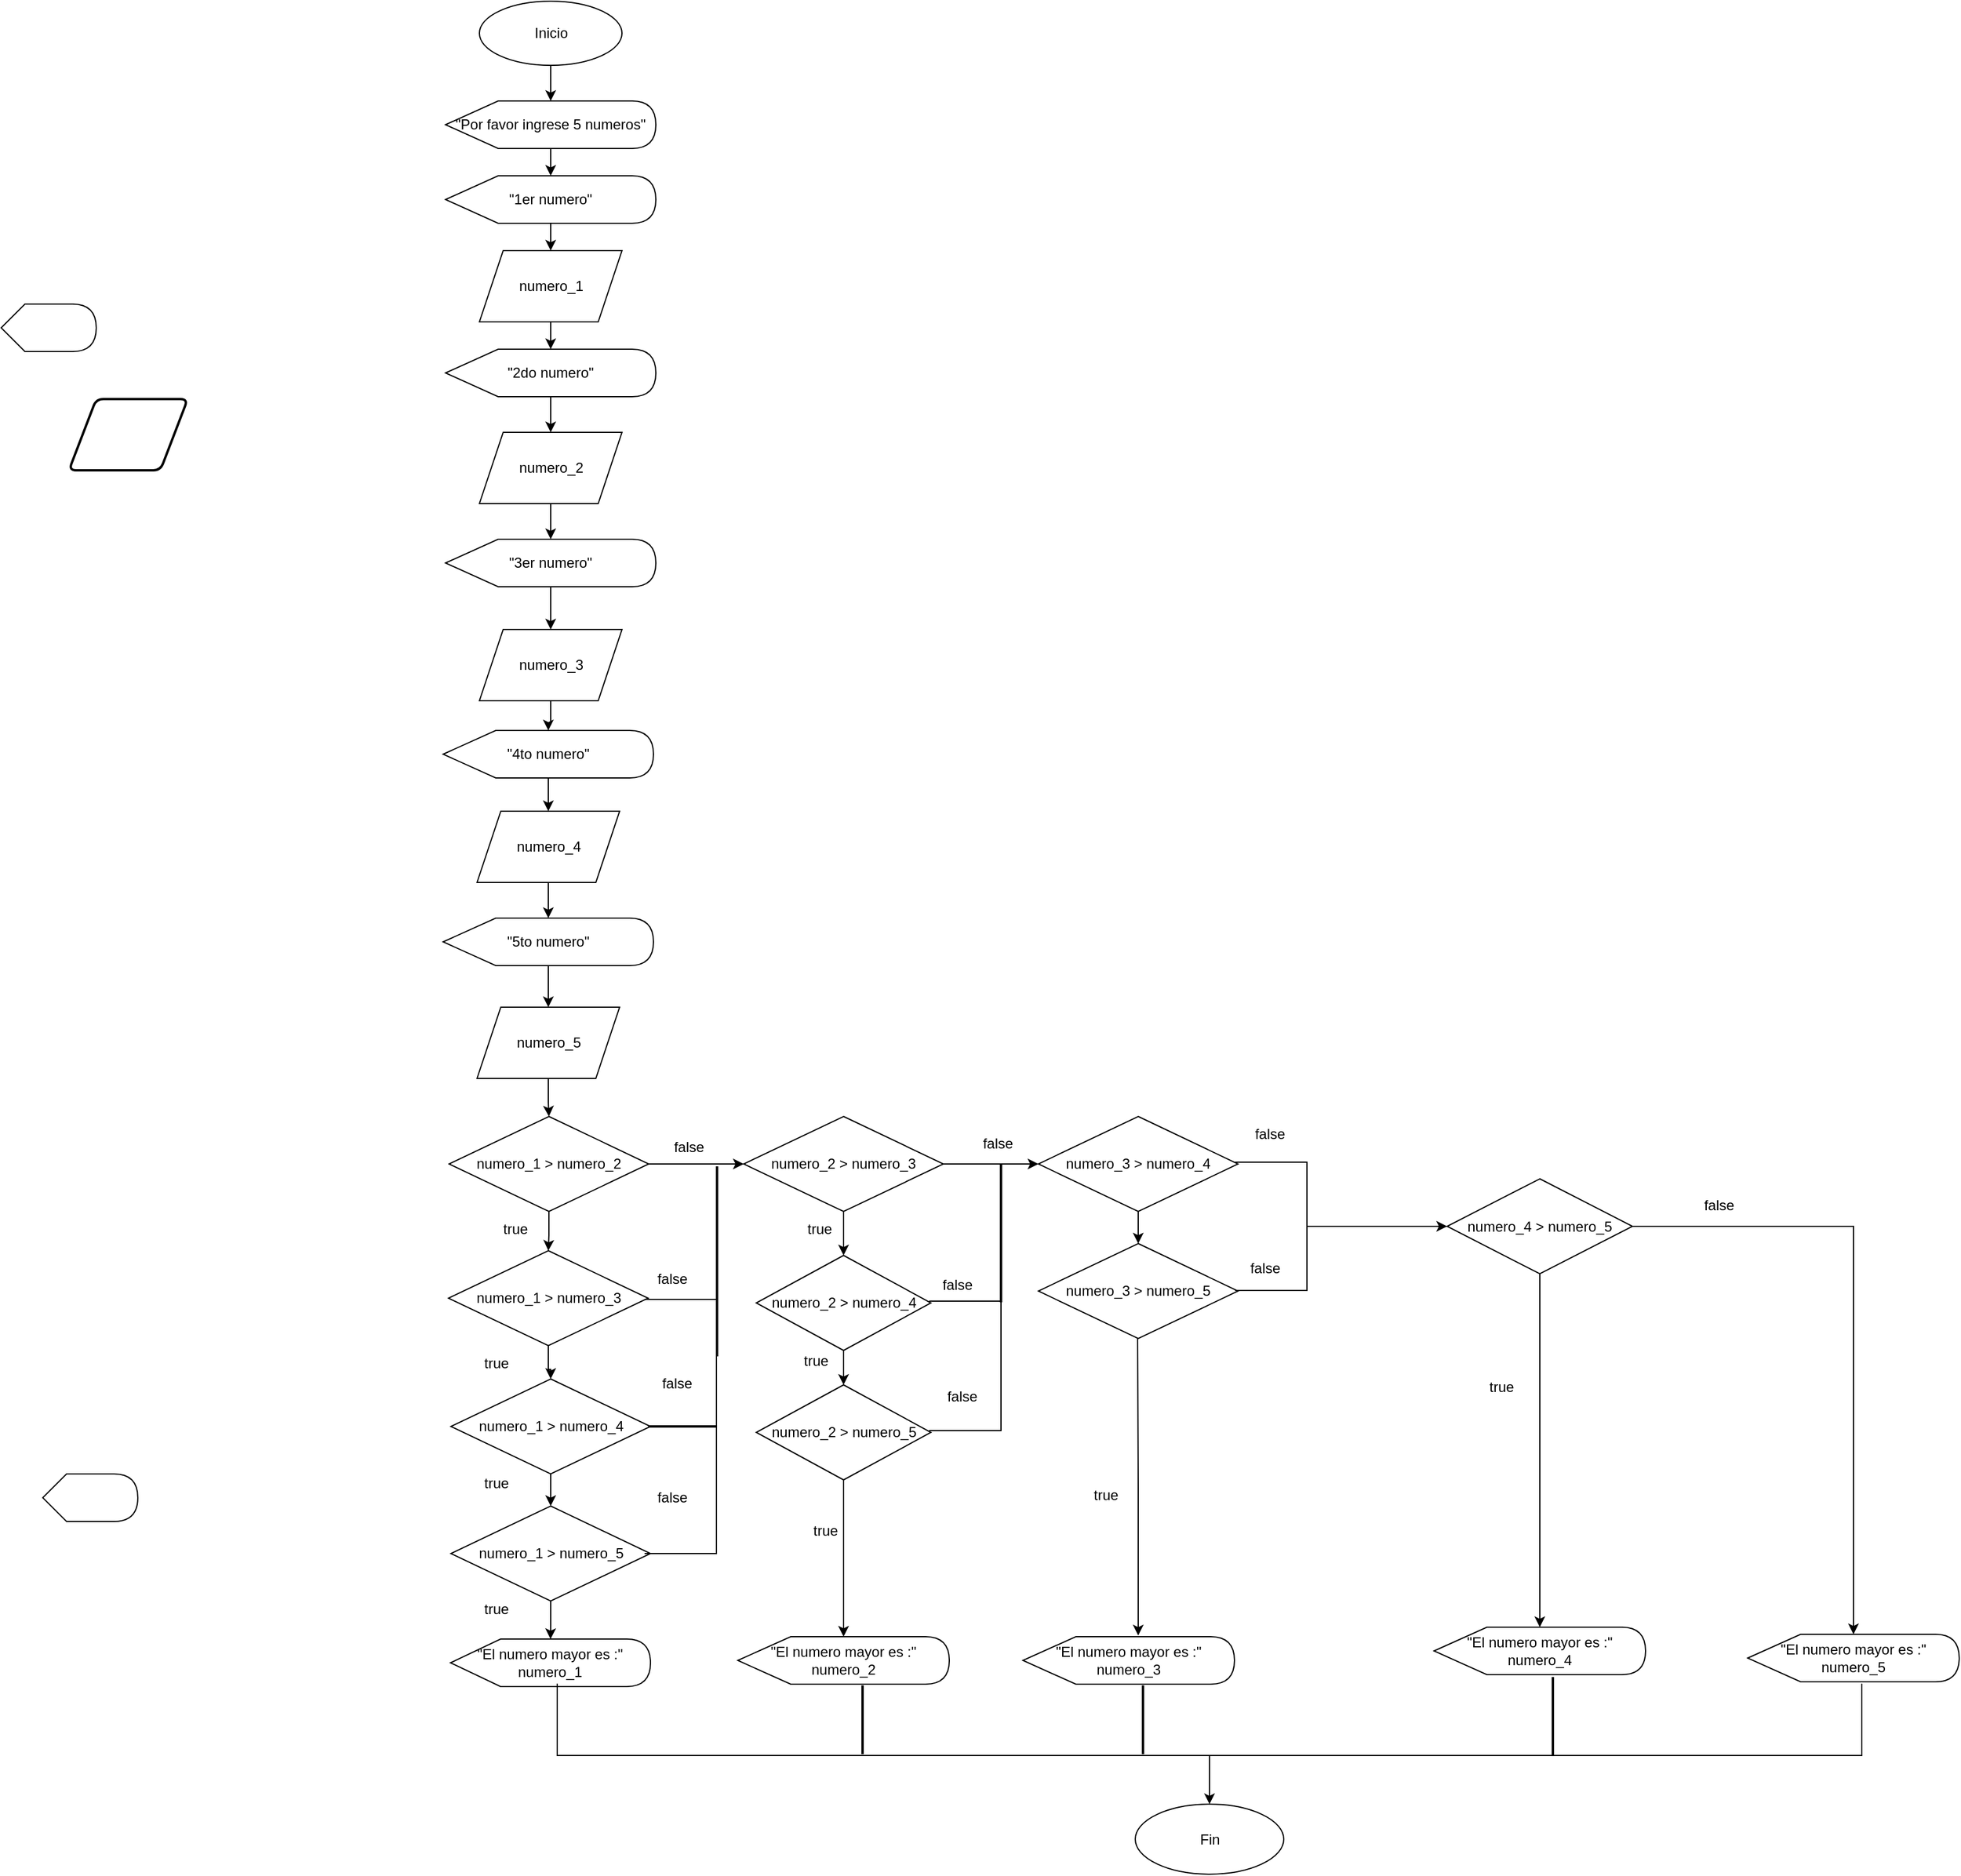 <!--[if IE]><meta http-equiv="X-UA-Compatible" content="IE=5,IE=9" ><![endif]-->
<!DOCTYPE html>
<html>
<head>
<title>Diagrama_5.drawio.html</title>
<meta charset="utf-8"/>
</head>
<body>
<div class="mxgraph" style="max-width:100%;border:1px solid transparent;" data-mxgraph="{&quot;highlight&quot;:&quot;#0000ff&quot;,&quot;nav&quot;:true,&quot;resize&quot;:true,&quot;xml&quot;:&quot;&lt;mxfile host=\&quot;app.diagrams.net\&quot; modified=\&quot;2024-03-29T07:05:12.128Z\&quot; agent=\&quot;Mozilla/5.0 (Windows NT 10.0; Win64; x64) AppleWebKit/537.36 (KHTML, like Gecko) Chrome/123.0.0.0 Safari/537.36\&quot; etag=\&quot;jW9f5_ojgfAN_XUdYvq4\&quot; version=\&quot;24.2.0\&quot; type=\&quot;device\&quot;&gt;&lt;diagram name=\&quot;Página-1\&quot; id=\&quot;cH7zpga-0i7Iw8PvsCat\&quot;&gt;&lt;mxGraphModel dx=\&quot;3290\&quot; dy=\&quot;1722\&quot; grid=\&quot;0\&quot; gridSize=\&quot;10\&quot; guides=\&quot;1\&quot; tooltips=\&quot;1\&quot; connect=\&quot;1\&quot; arrows=\&quot;1\&quot; fold=\&quot;1\&quot; page=\&quot;0\&quot; pageScale=\&quot;1\&quot; pageWidth=\&quot;827\&quot; pageHeight=\&quot;1169\&quot; math=\&quot;0\&quot; shadow=\&quot;0\&quot;&gt;&lt;root&gt;&lt;mxCell id=\&quot;0\&quot;/&gt;&lt;mxCell id=\&quot;1\&quot; parent=\&quot;0\&quot;/&gt;&lt;mxCell id=\&quot;sJpkWPCULHFyNs2aGj3F-315\&quot; value=\&quot;\&quot; style=\&quot;edgeStyle=orthogonalEdgeStyle;rounded=0;orthogonalLoop=1;jettySize=auto;html=1;\&quot; edge=\&quot;1\&quot; parent=\&quot;1\&quot; source=\&quot;sJpkWPCULHFyNs2aGj3F-295\&quot; target=\&quot;sJpkWPCULHFyNs2aGj3F-296\&quot;&gt;&lt;mxGeometry relative=\&quot;1\&quot; as=\&quot;geometry\&quot;/&gt;&lt;/mxCell&gt;&lt;mxCell id=\&quot;sJpkWPCULHFyNs2aGj3F-295\&quot; value=\&quot;Inicio\&quot; style=\&quot;ellipse;whiteSpace=wrap;html=1;\&quot; vertex=\&quot;1\&quot; parent=\&quot;1\&quot;&gt;&lt;mxGeometry x=\&quot;-1573.5\&quot; y=\&quot;-968\&quot; width=\&quot;120\&quot; height=\&quot;54\&quot; as=\&quot;geometry\&quot;/&gt;&lt;/mxCell&gt;&lt;mxCell id=\&quot;sJpkWPCULHFyNs2aGj3F-317\&quot; value=\&quot;\&quot; style=\&quot;edgeStyle=orthogonalEdgeStyle;rounded=0;orthogonalLoop=1;jettySize=auto;html=1;\&quot; edge=\&quot;1\&quot; parent=\&quot;1\&quot; source=\&quot;sJpkWPCULHFyNs2aGj3F-296\&quot; target=\&quot;sJpkWPCULHFyNs2aGj3F-316\&quot;&gt;&lt;mxGeometry relative=\&quot;1\&quot; as=\&quot;geometry\&quot;/&gt;&lt;/mxCell&gt;&lt;mxCell id=\&quot;sJpkWPCULHFyNs2aGj3F-296\&quot; value=\&quot;&amp;quot;Por favor ingrese 5 numeros&amp;quot;\&quot; style=\&quot;shape=display;whiteSpace=wrap;html=1;\&quot; vertex=\&quot;1\&quot; parent=\&quot;1\&quot;&gt;&lt;mxGeometry x=\&quot;-1602\&quot; y=\&quot;-884\&quot; width=\&quot;177\&quot; height=\&quot;40\&quot; as=\&quot;geometry\&quot;/&gt;&lt;/mxCell&gt;&lt;mxCell id=\&quot;sJpkWPCULHFyNs2aGj3F-302\&quot; value=\&quot;\&quot; style=\&quot;shape=parallelogram;html=1;strokeWidth=2;perimeter=parallelogramPerimeter;whiteSpace=wrap;rounded=1;arcSize=12;size=0.23;\&quot; vertex=\&quot;1\&quot; parent=\&quot;1\&quot;&gt;&lt;mxGeometry x=\&quot;-1919\&quot; y=\&quot;-633\&quot; width=\&quot;100\&quot; height=\&quot;60\&quot; as=\&quot;geometry\&quot;/&gt;&lt;/mxCell&gt;&lt;mxCell id=\&quot;sJpkWPCULHFyNs2aGj3F-303\&quot; value=\&quot;\&quot; style=\&quot;shape=display;whiteSpace=wrap;html=1;\&quot; vertex=\&quot;1\&quot; parent=\&quot;1\&quot;&gt;&lt;mxGeometry x=\&quot;-1976\&quot; y=\&quot;-713\&quot; width=\&quot;80\&quot; height=\&quot;40\&quot; as=\&quot;geometry\&quot;/&gt;&lt;/mxCell&gt;&lt;mxCell id=\&quot;sJpkWPCULHFyNs2aGj3F-327\&quot; value=\&quot;\&quot; style=\&quot;edgeStyle=orthogonalEdgeStyle;rounded=0;orthogonalLoop=1;jettySize=auto;html=1;\&quot; edge=\&quot;1\&quot; parent=\&quot;1\&quot; source=\&quot;sJpkWPCULHFyNs2aGj3F-316\&quot; target=\&quot;sJpkWPCULHFyNs2aGj3F-326\&quot;&gt;&lt;mxGeometry relative=\&quot;1\&quot; as=\&quot;geometry\&quot;/&gt;&lt;/mxCell&gt;&lt;mxCell id=\&quot;sJpkWPCULHFyNs2aGj3F-316\&quot; value=\&quot;&amp;quot;1er numero&amp;quot;\&quot; style=\&quot;shape=display;whiteSpace=wrap;html=1;\&quot; vertex=\&quot;1\&quot; parent=\&quot;1\&quot;&gt;&lt;mxGeometry x=\&quot;-1602\&quot; y=\&quot;-821\&quot; width=\&quot;177\&quot; height=\&quot;40\&quot; as=\&quot;geometry\&quot;/&gt;&lt;/mxCell&gt;&lt;mxCell id=\&quot;sJpkWPCULHFyNs2aGj3F-330\&quot; value=\&quot;\&quot; style=\&quot;edgeStyle=orthogonalEdgeStyle;rounded=0;orthogonalLoop=1;jettySize=auto;html=1;\&quot; edge=\&quot;1\&quot; parent=\&quot;1\&quot; source=\&quot;sJpkWPCULHFyNs2aGj3F-318\&quot; target=\&quot;sJpkWPCULHFyNs2aGj3F-329\&quot;&gt;&lt;mxGeometry relative=\&quot;1\&quot; as=\&quot;geometry\&quot;/&gt;&lt;/mxCell&gt;&lt;mxCell id=\&quot;sJpkWPCULHFyNs2aGj3F-318\&quot; value=\&quot;&amp;quot;2do numero&amp;quot;\&quot; style=\&quot;shape=display;whiteSpace=wrap;html=1;\&quot; vertex=\&quot;1\&quot; parent=\&quot;1\&quot;&gt;&lt;mxGeometry x=\&quot;-1602\&quot; y=\&quot;-675\&quot; width=\&quot;177\&quot; height=\&quot;40\&quot; as=\&quot;geometry\&quot;/&gt;&lt;/mxCell&gt;&lt;mxCell id=\&quot;sJpkWPCULHFyNs2aGj3F-333\&quot; value=\&quot;\&quot; style=\&quot;edgeStyle=orthogonalEdgeStyle;rounded=0;orthogonalLoop=1;jettySize=auto;html=1;\&quot; edge=\&quot;1\&quot; parent=\&quot;1\&quot; source=\&quot;sJpkWPCULHFyNs2aGj3F-320\&quot; target=\&quot;sJpkWPCULHFyNs2aGj3F-332\&quot;&gt;&lt;mxGeometry relative=\&quot;1\&quot; as=\&quot;geometry\&quot;/&gt;&lt;/mxCell&gt;&lt;mxCell id=\&quot;sJpkWPCULHFyNs2aGj3F-320\&quot; value=\&quot;&amp;quot;3er numero&amp;quot;\&quot; style=\&quot;shape=display;whiteSpace=wrap;html=1;\&quot; vertex=\&quot;1\&quot; parent=\&quot;1\&quot;&gt;&lt;mxGeometry x=\&quot;-1602\&quot; y=\&quot;-515\&quot; width=\&quot;177\&quot; height=\&quot;40\&quot; as=\&quot;geometry\&quot;/&gt;&lt;/mxCell&gt;&lt;mxCell id=\&quot;sJpkWPCULHFyNs2aGj3F-336\&quot; value=\&quot;\&quot; style=\&quot;edgeStyle=orthogonalEdgeStyle;rounded=0;orthogonalLoop=1;jettySize=auto;html=1;\&quot; edge=\&quot;1\&quot; parent=\&quot;1\&quot; source=\&quot;sJpkWPCULHFyNs2aGj3F-322\&quot; target=\&quot;sJpkWPCULHFyNs2aGj3F-335\&quot;&gt;&lt;mxGeometry relative=\&quot;1\&quot; as=\&quot;geometry\&quot;/&gt;&lt;/mxCell&gt;&lt;mxCell id=\&quot;sJpkWPCULHFyNs2aGj3F-322\&quot; value=\&quot;&amp;quot;4to numero&amp;quot;\&quot; style=\&quot;shape=display;whiteSpace=wrap;html=1;\&quot; vertex=\&quot;1\&quot; parent=\&quot;1\&quot;&gt;&lt;mxGeometry x=\&quot;-1604\&quot; y=\&quot;-354\&quot; width=\&quot;177\&quot; height=\&quot;40\&quot; as=\&quot;geometry\&quot;/&gt;&lt;/mxCell&gt;&lt;mxCell id=\&quot;sJpkWPCULHFyNs2aGj3F-339\&quot; value=\&quot;\&quot; style=\&quot;edgeStyle=orthogonalEdgeStyle;rounded=0;orthogonalLoop=1;jettySize=auto;html=1;\&quot; edge=\&quot;1\&quot; parent=\&quot;1\&quot; source=\&quot;sJpkWPCULHFyNs2aGj3F-324\&quot; target=\&quot;sJpkWPCULHFyNs2aGj3F-338\&quot;&gt;&lt;mxGeometry relative=\&quot;1\&quot; as=\&quot;geometry\&quot;/&gt;&lt;/mxCell&gt;&lt;mxCell id=\&quot;sJpkWPCULHFyNs2aGj3F-324\&quot; value=\&quot;&amp;quot;5to numero&amp;quot;\&quot; style=\&quot;shape=display;whiteSpace=wrap;html=1;\&quot; vertex=\&quot;1\&quot; parent=\&quot;1\&quot;&gt;&lt;mxGeometry x=\&quot;-1604\&quot; y=\&quot;-196\&quot; width=\&quot;177\&quot; height=\&quot;40\&quot; as=\&quot;geometry\&quot;/&gt;&lt;/mxCell&gt;&lt;mxCell id=\&quot;sJpkWPCULHFyNs2aGj3F-328\&quot; value=\&quot;\&quot; style=\&quot;edgeStyle=orthogonalEdgeStyle;rounded=0;orthogonalLoop=1;jettySize=auto;html=1;\&quot; edge=\&quot;1\&quot; parent=\&quot;1\&quot; source=\&quot;sJpkWPCULHFyNs2aGj3F-326\&quot; target=\&quot;sJpkWPCULHFyNs2aGj3F-318\&quot;&gt;&lt;mxGeometry relative=\&quot;1\&quot; as=\&quot;geometry\&quot;/&gt;&lt;/mxCell&gt;&lt;mxCell id=\&quot;sJpkWPCULHFyNs2aGj3F-326\&quot; value=\&quot;numero_1\&quot; style=\&quot;shape=parallelogram;perimeter=parallelogramPerimeter;whiteSpace=wrap;html=1;fixedSize=1;\&quot; vertex=\&quot;1\&quot; parent=\&quot;1\&quot;&gt;&lt;mxGeometry x=\&quot;-1573.5\&quot; y=\&quot;-758\&quot; width=\&quot;120\&quot; height=\&quot;60\&quot; as=\&quot;geometry\&quot;/&gt;&lt;/mxCell&gt;&lt;mxCell id=\&quot;sJpkWPCULHFyNs2aGj3F-331\&quot; value=\&quot;\&quot; style=\&quot;edgeStyle=orthogonalEdgeStyle;rounded=0;orthogonalLoop=1;jettySize=auto;html=1;\&quot; edge=\&quot;1\&quot; parent=\&quot;1\&quot; source=\&quot;sJpkWPCULHFyNs2aGj3F-329\&quot; target=\&quot;sJpkWPCULHFyNs2aGj3F-320\&quot;&gt;&lt;mxGeometry relative=\&quot;1\&quot; as=\&quot;geometry\&quot;/&gt;&lt;/mxCell&gt;&lt;mxCell id=\&quot;sJpkWPCULHFyNs2aGj3F-329\&quot; value=\&quot;numero_2\&quot; style=\&quot;shape=parallelogram;perimeter=parallelogramPerimeter;whiteSpace=wrap;html=1;fixedSize=1;\&quot; vertex=\&quot;1\&quot; parent=\&quot;1\&quot;&gt;&lt;mxGeometry x=\&quot;-1573.5\&quot; y=\&quot;-605\&quot; width=\&quot;120\&quot; height=\&quot;60\&quot; as=\&quot;geometry\&quot;/&gt;&lt;/mxCell&gt;&lt;mxCell id=\&quot;sJpkWPCULHFyNs2aGj3F-334\&quot; value=\&quot;\&quot; style=\&quot;edgeStyle=orthogonalEdgeStyle;rounded=0;orthogonalLoop=1;jettySize=auto;html=1;\&quot; edge=\&quot;1\&quot; parent=\&quot;1\&quot; source=\&quot;sJpkWPCULHFyNs2aGj3F-332\&quot; target=\&quot;sJpkWPCULHFyNs2aGj3F-322\&quot;&gt;&lt;mxGeometry relative=\&quot;1\&quot; as=\&quot;geometry\&quot;/&gt;&lt;/mxCell&gt;&lt;mxCell id=\&quot;sJpkWPCULHFyNs2aGj3F-332\&quot; value=\&quot;numero_3\&quot; style=\&quot;shape=parallelogram;perimeter=parallelogramPerimeter;whiteSpace=wrap;html=1;fixedSize=1;\&quot; vertex=\&quot;1\&quot; parent=\&quot;1\&quot;&gt;&lt;mxGeometry x=\&quot;-1573.5\&quot; y=\&quot;-439\&quot; width=\&quot;120\&quot; height=\&quot;60\&quot; as=\&quot;geometry\&quot;/&gt;&lt;/mxCell&gt;&lt;mxCell id=\&quot;sJpkWPCULHFyNs2aGj3F-337\&quot; value=\&quot;\&quot; style=\&quot;edgeStyle=orthogonalEdgeStyle;rounded=0;orthogonalLoop=1;jettySize=auto;html=1;\&quot; edge=\&quot;1\&quot; parent=\&quot;1\&quot; source=\&quot;sJpkWPCULHFyNs2aGj3F-335\&quot; target=\&quot;sJpkWPCULHFyNs2aGj3F-324\&quot;&gt;&lt;mxGeometry relative=\&quot;1\&quot; as=\&quot;geometry\&quot;/&gt;&lt;/mxCell&gt;&lt;mxCell id=\&quot;sJpkWPCULHFyNs2aGj3F-335\&quot; value=\&quot;numero_4\&quot; style=\&quot;shape=parallelogram;perimeter=parallelogramPerimeter;whiteSpace=wrap;html=1;fixedSize=1;\&quot; vertex=\&quot;1\&quot; parent=\&quot;1\&quot;&gt;&lt;mxGeometry x=\&quot;-1575.5\&quot; y=\&quot;-286\&quot; width=\&quot;120\&quot; height=\&quot;60\&quot; as=\&quot;geometry\&quot;/&gt;&lt;/mxCell&gt;&lt;mxCell id=\&quot;sJpkWPCULHFyNs2aGj3F-341\&quot; value=\&quot;\&quot; style=\&quot;edgeStyle=orthogonalEdgeStyle;rounded=0;orthogonalLoop=1;jettySize=auto;html=1;\&quot; edge=\&quot;1\&quot; parent=\&quot;1\&quot; source=\&quot;sJpkWPCULHFyNs2aGj3F-338\&quot; target=\&quot;sJpkWPCULHFyNs2aGj3F-340\&quot;&gt;&lt;mxGeometry relative=\&quot;1\&quot; as=\&quot;geometry\&quot;/&gt;&lt;/mxCell&gt;&lt;mxCell id=\&quot;sJpkWPCULHFyNs2aGj3F-338\&quot; value=\&quot;numero_5\&quot; style=\&quot;shape=parallelogram;perimeter=parallelogramPerimeter;whiteSpace=wrap;html=1;fixedSize=1;\&quot; vertex=\&quot;1\&quot; parent=\&quot;1\&quot;&gt;&lt;mxGeometry x=\&quot;-1575.5\&quot; y=\&quot;-121\&quot; width=\&quot;120\&quot; height=\&quot;60\&quot; as=\&quot;geometry\&quot;/&gt;&lt;/mxCell&gt;&lt;mxCell id=\&quot;sJpkWPCULHFyNs2aGj3F-344\&quot; value=\&quot;\&quot; style=\&quot;edgeStyle=orthogonalEdgeStyle;rounded=0;orthogonalLoop=1;jettySize=auto;html=1;\&quot; edge=\&quot;1\&quot; parent=\&quot;1\&quot; source=\&quot;sJpkWPCULHFyNs2aGj3F-340\&quot; target=\&quot;sJpkWPCULHFyNs2aGj3F-343\&quot;&gt;&lt;mxGeometry relative=\&quot;1\&quot; as=\&quot;geometry\&quot;/&gt;&lt;/mxCell&gt;&lt;mxCell id=\&quot;sJpkWPCULHFyNs2aGj3F-346\&quot; value=\&quot;\&quot; style=\&quot;edgeStyle=orthogonalEdgeStyle;rounded=0;orthogonalLoop=1;jettySize=auto;html=1;\&quot; edge=\&quot;1\&quot; parent=\&quot;1\&quot; source=\&quot;sJpkWPCULHFyNs2aGj3F-340\&quot; target=\&quot;sJpkWPCULHFyNs2aGj3F-345\&quot;&gt;&lt;mxGeometry relative=\&quot;1\&quot; as=\&quot;geometry\&quot;/&gt;&lt;/mxCell&gt;&lt;mxCell id=\&quot;sJpkWPCULHFyNs2aGj3F-340\&quot; value=\&quot;numero_1 &amp;amp;gt; numero_2\&quot; style=\&quot;rhombus;whiteSpace=wrap;html=1;\&quot; vertex=\&quot;1\&quot; parent=\&quot;1\&quot;&gt;&lt;mxGeometry x=\&quot;-1599\&quot; y=\&quot;-29\&quot; width=\&quot;168\&quot; height=\&quot;80\&quot; as=\&quot;geometry\&quot;/&gt;&lt;/mxCell&gt;&lt;mxCell id=\&quot;sJpkWPCULHFyNs2aGj3F-348\&quot; value=\&quot;\&quot; style=\&quot;edgeStyle=orthogonalEdgeStyle;rounded=0;orthogonalLoop=1;jettySize=auto;html=1;\&quot; edge=\&quot;1\&quot; parent=\&quot;1\&quot; source=\&quot;sJpkWPCULHFyNs2aGj3F-343\&quot; target=\&quot;sJpkWPCULHFyNs2aGj3F-347\&quot;&gt;&lt;mxGeometry relative=\&quot;1\&quot; as=\&quot;geometry\&quot;/&gt;&lt;/mxCell&gt;&lt;mxCell id=\&quot;sJpkWPCULHFyNs2aGj3F-343\&quot; value=\&quot;numero_1 &amp;amp;gt; numero_3\&quot; style=\&quot;rhombus;whiteSpace=wrap;html=1;\&quot; vertex=\&quot;1\&quot; parent=\&quot;1\&quot;&gt;&lt;mxGeometry x=\&quot;-1599.5\&quot; y=\&quot;84\&quot; width=\&quot;168\&quot; height=\&quot;80\&quot; as=\&quot;geometry\&quot;/&gt;&lt;/mxCell&gt;&lt;mxCell id=\&quot;sJpkWPCULHFyNs2aGj3F-389\&quot; value=\&quot;\&quot; style=\&quot;edgeStyle=orthogonalEdgeStyle;rounded=0;orthogonalLoop=1;jettySize=auto;html=1;\&quot; edge=\&quot;1\&quot; parent=\&quot;1\&quot; source=\&quot;sJpkWPCULHFyNs2aGj3F-345\&quot; target=\&quot;sJpkWPCULHFyNs2aGj3F-388\&quot;&gt;&lt;mxGeometry relative=\&quot;1\&quot; as=\&quot;geometry\&quot;/&gt;&lt;/mxCell&gt;&lt;mxCell id=\&quot;sJpkWPCULHFyNs2aGj3F-399\&quot; value=\&quot;\&quot; style=\&quot;edgeStyle=orthogonalEdgeStyle;rounded=0;orthogonalLoop=1;jettySize=auto;html=1;\&quot; edge=\&quot;1\&quot; parent=\&quot;1\&quot; source=\&quot;sJpkWPCULHFyNs2aGj3F-345\&quot; target=\&quot;sJpkWPCULHFyNs2aGj3F-398\&quot;&gt;&lt;mxGeometry relative=\&quot;1\&quot; as=\&quot;geometry\&quot;/&gt;&lt;/mxCell&gt;&lt;mxCell id=\&quot;sJpkWPCULHFyNs2aGj3F-345\&quot; value=\&quot;numero_2 &amp;amp;gt; numero_3\&quot; style=\&quot;rhombus;whiteSpace=wrap;html=1;\&quot; vertex=\&quot;1\&quot; parent=\&quot;1\&quot;&gt;&lt;mxGeometry x=\&quot;-1351\&quot; y=\&quot;-29\&quot; width=\&quot;168\&quot; height=\&quot;80\&quot; as=\&quot;geometry\&quot;/&gt;&lt;/mxCell&gt;&lt;mxCell id=\&quot;sJpkWPCULHFyNs2aGj3F-350\&quot; value=\&quot;\&quot; style=\&quot;edgeStyle=orthogonalEdgeStyle;rounded=0;orthogonalLoop=1;jettySize=auto;html=1;\&quot; edge=\&quot;1\&quot; parent=\&quot;1\&quot; source=\&quot;sJpkWPCULHFyNs2aGj3F-347\&quot; target=\&quot;sJpkWPCULHFyNs2aGj3F-349\&quot;&gt;&lt;mxGeometry relative=\&quot;1\&quot; as=\&quot;geometry\&quot;/&gt;&lt;/mxCell&gt;&lt;mxCell id=\&quot;sJpkWPCULHFyNs2aGj3F-347\&quot; value=\&quot;numero_1 &amp;amp;gt; numero_4\&quot; style=\&quot;rhombus;whiteSpace=wrap;html=1;\&quot; vertex=\&quot;1\&quot; parent=\&quot;1\&quot;&gt;&lt;mxGeometry x=\&quot;-1597.5\&quot; y=\&quot;192\&quot; width=\&quot;168\&quot; height=\&quot;80\&quot; as=\&quot;geometry\&quot;/&gt;&lt;/mxCell&gt;&lt;mxCell id=\&quot;sJpkWPCULHFyNs2aGj3F-353\&quot; value=\&quot;\&quot; style=\&quot;edgeStyle=orthogonalEdgeStyle;rounded=0;orthogonalLoop=1;jettySize=auto;html=1;\&quot; edge=\&quot;1\&quot; parent=\&quot;1\&quot; source=\&quot;sJpkWPCULHFyNs2aGj3F-349\&quot; target=\&quot;sJpkWPCULHFyNs2aGj3F-352\&quot;&gt;&lt;mxGeometry relative=\&quot;1\&quot; as=\&quot;geometry\&quot;/&gt;&lt;/mxCell&gt;&lt;mxCell id=\&quot;sJpkWPCULHFyNs2aGj3F-349\&quot; value=\&quot;numero_1 &amp;amp;gt; numero_5\&quot; style=\&quot;rhombus;whiteSpace=wrap;html=1;\&quot; vertex=\&quot;1\&quot; parent=\&quot;1\&quot;&gt;&lt;mxGeometry x=\&quot;-1597.5\&quot; y=\&quot;299\&quot; width=\&quot;168\&quot; height=\&quot;80\&quot; as=\&quot;geometry\&quot;/&gt;&lt;/mxCell&gt;&lt;mxCell id=\&quot;sJpkWPCULHFyNs2aGj3F-351\&quot; value=\&quot;\&quot; style=\&quot;shape=display;whiteSpace=wrap;html=1;\&quot; vertex=\&quot;1\&quot; parent=\&quot;1\&quot;&gt;&lt;mxGeometry x=\&quot;-1941\&quot; y=\&quot;272\&quot; width=\&quot;80\&quot; height=\&quot;40\&quot; as=\&quot;geometry\&quot;/&gt;&lt;/mxCell&gt;&lt;mxCell id=\&quot;sJpkWPCULHFyNs2aGj3F-352\&quot; value=\&quot;&amp;quot;El numero mayor es :&amp;quot; numero_1\&quot; style=\&quot;shape=display;whiteSpace=wrap;html=1;\&quot; vertex=\&quot;1\&quot; parent=\&quot;1\&quot;&gt;&lt;mxGeometry x=\&quot;-1597.82\&quot; y=\&quot;411\&quot; width=\&quot;168.32\&quot; height=\&quot;40\&quot; as=\&quot;geometry\&quot;/&gt;&lt;/mxCell&gt;&lt;mxCell id=\&quot;sJpkWPCULHFyNs2aGj3F-354\&quot; value=\&quot;true\&quot; style=\&quot;text;html=1;align=center;verticalAlign=middle;whiteSpace=wrap;rounded=0;\&quot; vertex=\&quot;1\&quot; parent=\&quot;1\&quot;&gt;&lt;mxGeometry x=\&quot;-1573.5\&quot; y=\&quot;51\&quot; width=\&quot;60\&quot; height=\&quot;30\&quot; as=\&quot;geometry\&quot;/&gt;&lt;/mxCell&gt;&lt;mxCell id=\&quot;sJpkWPCULHFyNs2aGj3F-355\&quot; value=\&quot;true\&quot; style=\&quot;text;html=1;align=center;verticalAlign=middle;whiteSpace=wrap;rounded=0;\&quot; vertex=\&quot;1\&quot; parent=\&quot;1\&quot;&gt;&lt;mxGeometry x=\&quot;-1589\&quot; y=\&quot;164\&quot; width=\&quot;60\&quot; height=\&quot;30\&quot; as=\&quot;geometry\&quot;/&gt;&lt;/mxCell&gt;&lt;mxCell id=\&quot;sJpkWPCULHFyNs2aGj3F-356\&quot; value=\&quot;true\&quot; style=\&quot;text;html=1;align=center;verticalAlign=middle;whiteSpace=wrap;rounded=0;\&quot; vertex=\&quot;1\&quot; parent=\&quot;1\&quot;&gt;&lt;mxGeometry x=\&quot;-1589\&quot; y=\&quot;265\&quot; width=\&quot;60\&quot; height=\&quot;30\&quot; as=\&quot;geometry\&quot;/&gt;&lt;/mxCell&gt;&lt;mxCell id=\&quot;sJpkWPCULHFyNs2aGj3F-357\&quot; value=\&quot;true\&quot; style=\&quot;text;html=1;align=center;verticalAlign=middle;whiteSpace=wrap;rounded=0;\&quot; vertex=\&quot;1\&quot; parent=\&quot;1\&quot;&gt;&lt;mxGeometry x=\&quot;-1589\&quot; y=\&quot;371\&quot; width=\&quot;60\&quot; height=\&quot;30\&quot; as=\&quot;geometry\&quot;/&gt;&lt;/mxCell&gt;&lt;mxCell id=\&quot;sJpkWPCULHFyNs2aGj3F-358\&quot; value=\&quot;\&quot; style=\&quot;shape=partialRectangle;whiteSpace=wrap;html=1;bottom=1;right=1;left=1;top=0;fillColor=none;routingCenterX=-0.5;rotation=-90;\&quot; vertex=\&quot;1\&quot; parent=\&quot;1\&quot;&gt;&lt;mxGeometry x=\&quot;-1511\&quot; y=\&quot;202\&quot; width=\&quot;214\&quot; height=\&quot;60\&quot; as=\&quot;geometry\&quot;/&gt;&lt;/mxCell&gt;&lt;mxCell id=\&quot;sJpkWPCULHFyNs2aGj3F-362\&quot; value=\&quot;\&quot; style=\&quot;line;strokeWidth=2;html=1;rotation=-90;\&quot; vertex=\&quot;1\&quot; parent=\&quot;1\&quot;&gt;&lt;mxGeometry x=\&quot;-1453.5\&quot; y=\&quot;88\&quot; width=\&quot;160\&quot; height=\&quot;10\&quot; as=\&quot;geometry\&quot;/&gt;&lt;/mxCell&gt;&lt;mxCell id=\&quot;sJpkWPCULHFyNs2aGj3F-363\&quot; value=\&quot;false\&quot; style=\&quot;text;html=1;align=center;verticalAlign=middle;whiteSpace=wrap;rounded=0;\&quot; vertex=\&quot;1\&quot; parent=\&quot;1\&quot;&gt;&lt;mxGeometry x=\&quot;-1441\&quot; y=\&quot;93\&quot; width=\&quot;60\&quot; height=\&quot;30\&quot; as=\&quot;geometry\&quot;/&gt;&lt;/mxCell&gt;&lt;mxCell id=\&quot;sJpkWPCULHFyNs2aGj3F-364\&quot; value=\&quot;false\&quot; style=\&quot;text;html=1;align=center;verticalAlign=middle;whiteSpace=wrap;rounded=0;\&quot; vertex=\&quot;1\&quot; parent=\&quot;1\&quot;&gt;&lt;mxGeometry x=\&quot;-1437\&quot; y=\&quot;181\&quot; width=\&quot;60\&quot; height=\&quot;30\&quot; as=\&quot;geometry\&quot;/&gt;&lt;/mxCell&gt;&lt;mxCell id=\&quot;sJpkWPCULHFyNs2aGj3F-365\&quot; value=\&quot;false\&quot; style=\&quot;text;html=1;align=center;verticalAlign=middle;whiteSpace=wrap;rounded=0;\&quot; vertex=\&quot;1\&quot; parent=\&quot;1\&quot;&gt;&lt;mxGeometry x=\&quot;-1441\&quot; y=\&quot;277\&quot; width=\&quot;60\&quot; height=\&quot;30\&quot; as=\&quot;geometry\&quot;/&gt;&lt;/mxCell&gt;&lt;mxCell id=\&quot;sJpkWPCULHFyNs2aGj3F-366\&quot; value=\&quot;\&quot; style=\&quot;line;strokeWidth=2;html=1;\&quot; vertex=\&quot;1\&quot; parent=\&quot;1\&quot;&gt;&lt;mxGeometry x=\&quot;-1431.5\&quot; y=\&quot;227\&quot; width=\&quot;57.5\&quot; height=\&quot;10\&quot; as=\&quot;geometry\&quot;/&gt;&lt;/mxCell&gt;&lt;mxCell id=\&quot;sJpkWPCULHFyNs2aGj3F-392\&quot; value=\&quot;\&quot; style=\&quot;edgeStyle=orthogonalEdgeStyle;rounded=0;orthogonalLoop=1;jettySize=auto;html=1;\&quot; edge=\&quot;1\&quot; parent=\&quot;1\&quot; source=\&quot;sJpkWPCULHFyNs2aGj3F-388\&quot; target=\&quot;sJpkWPCULHFyNs2aGj3F-391\&quot;&gt;&lt;mxGeometry relative=\&quot;1\&quot; as=\&quot;geometry\&quot;/&gt;&lt;/mxCell&gt;&lt;mxCell id=\&quot;sJpkWPCULHFyNs2aGj3F-388\&quot; value=\&quot;numero_2 &amp;amp;gt; numero_4\&quot; style=\&quot;rhombus;whiteSpace=wrap;html=1;\&quot; vertex=\&quot;1\&quot; parent=\&quot;1\&quot;&gt;&lt;mxGeometry x=\&quot;-1340.5\&quot; y=\&quot;88\&quot; width=\&quot;147\&quot; height=\&quot;80\&quot; as=\&quot;geometry\&quot;/&gt;&lt;/mxCell&gt;&lt;mxCell id=\&quot;sJpkWPCULHFyNs2aGj3F-390\&quot; value=\&quot;false\&quot; style=\&quot;text;html=1;align=center;verticalAlign=middle;whiteSpace=wrap;rounded=0;\&quot; vertex=\&quot;1\&quot; parent=\&quot;1\&quot;&gt;&lt;mxGeometry x=\&quot;-1427\&quot; y=\&quot;-18\&quot; width=\&quot;60\&quot; height=\&quot;30\&quot; as=\&quot;geometry\&quot;/&gt;&lt;/mxCell&gt;&lt;mxCell id=\&quot;sJpkWPCULHFyNs2aGj3F-394\&quot; value=\&quot;\&quot; style=\&quot;edgeStyle=orthogonalEdgeStyle;rounded=0;orthogonalLoop=1;jettySize=auto;html=1;\&quot; edge=\&quot;1\&quot; parent=\&quot;1\&quot; source=\&quot;sJpkWPCULHFyNs2aGj3F-391\&quot; target=\&quot;sJpkWPCULHFyNs2aGj3F-393\&quot;&gt;&lt;mxGeometry relative=\&quot;1\&quot; as=\&quot;geometry\&quot;/&gt;&lt;/mxCell&gt;&lt;mxCell id=\&quot;sJpkWPCULHFyNs2aGj3F-391\&quot; value=\&quot;numero_2 &amp;amp;gt; numero_5\&quot; style=\&quot;rhombus;whiteSpace=wrap;html=1;\&quot; vertex=\&quot;1\&quot; parent=\&quot;1\&quot;&gt;&lt;mxGeometry x=\&quot;-1340.5\&quot; y=\&quot;197\&quot; width=\&quot;147\&quot; height=\&quot;80\&quot; as=\&quot;geometry\&quot;/&gt;&lt;/mxCell&gt;&lt;mxCell id=\&quot;sJpkWPCULHFyNs2aGj3F-393\&quot; value=\&quot;&amp;quot;El numero mayor es :&amp;quot; numero_2\&quot; style=\&quot;shape=display;whiteSpace=wrap;html=1;\&quot; vertex=\&quot;1\&quot; parent=\&quot;1\&quot;&gt;&lt;mxGeometry x=\&quot;-1356\&quot; y=\&quot;409\&quot; width=\&quot;178\&quot; height=\&quot;40\&quot; as=\&quot;geometry\&quot;/&gt;&lt;/mxCell&gt;&lt;mxCell id=\&quot;sJpkWPCULHFyNs2aGj3F-409\&quot; value=\&quot;\&quot; style=\&quot;edgeStyle=orthogonalEdgeStyle;rounded=0;orthogonalLoop=1;jettySize=auto;html=1;\&quot; edge=\&quot;1\&quot; parent=\&quot;1\&quot; source=\&quot;sJpkWPCULHFyNs2aGj3F-398\&quot; target=\&quot;sJpkWPCULHFyNs2aGj3F-408\&quot;&gt;&lt;mxGeometry relative=\&quot;1\&quot; as=\&quot;geometry\&quot;/&gt;&lt;/mxCell&gt;&lt;mxCell id=\&quot;sJpkWPCULHFyNs2aGj3F-398\&quot; value=\&quot;numero_3 &amp;amp;gt; numero_4\&quot; style=\&quot;rhombus;whiteSpace=wrap;html=1;\&quot; vertex=\&quot;1\&quot; parent=\&quot;1\&quot;&gt;&lt;mxGeometry x=\&quot;-1103\&quot; y=\&quot;-29\&quot; width=\&quot;168\&quot; height=\&quot;80\&quot; as=\&quot;geometry\&quot;/&gt;&lt;/mxCell&gt;&lt;mxCell id=\&quot;sJpkWPCULHFyNs2aGj3F-400\&quot; value=\&quot;false\&quot; style=\&quot;text;html=1;align=center;verticalAlign=middle;whiteSpace=wrap;rounded=0;\&quot; vertex=\&quot;1\&quot; parent=\&quot;1\&quot;&gt;&lt;mxGeometry x=\&quot;-1167\&quot; y=\&quot;-21\&quot; width=\&quot;60\&quot; height=\&quot;30\&quot; as=\&quot;geometry\&quot;/&gt;&lt;/mxCell&gt;&lt;mxCell id=\&quot;sJpkWPCULHFyNs2aGj3F-401\&quot; value=\&quot;\&quot; style=\&quot;shape=partialRectangle;whiteSpace=wrap;html=1;bottom=1;right=1;left=1;top=0;fillColor=none;routingCenterX=-0.5;rotation=-90;\&quot; vertex=\&quot;1\&quot; parent=\&quot;1\&quot;&gt;&lt;mxGeometry x=\&quot;-1219\&quot; y=\&quot;151\&quot; width=\&quot;109\&quot; height=\&quot;60\&quot; as=\&quot;geometry\&quot;/&gt;&lt;/mxCell&gt;&lt;mxCell id=\&quot;sJpkWPCULHFyNs2aGj3F-402\&quot; value=\&quot;\&quot; style=\&quot;line;strokeWidth=2;html=1;rotation=-90;\&quot; vertex=\&quot;1\&quot; parent=\&quot;1\&quot;&gt;&lt;mxGeometry x=\&quot;-1192.5\&quot; y=\&quot;64.5\&quot; width=\&quot;116\&quot; height=\&quot;10\&quot; as=\&quot;geometry\&quot;/&gt;&lt;/mxCell&gt;&lt;mxCell id=\&quot;sJpkWPCULHFyNs2aGj3F-403\&quot; value=\&quot;false\&quot; style=\&quot;text;html=1;align=center;verticalAlign=middle;whiteSpace=wrap;rounded=0;\&quot; vertex=\&quot;1\&quot; parent=\&quot;1\&quot;&gt;&lt;mxGeometry x=\&quot;-1201\&quot; y=\&quot;98\&quot; width=\&quot;60\&quot; height=\&quot;30\&quot; as=\&quot;geometry\&quot;/&gt;&lt;/mxCell&gt;&lt;mxCell id=\&quot;sJpkWPCULHFyNs2aGj3F-404\&quot; value=\&quot;false\&quot; style=\&quot;text;html=1;align=center;verticalAlign=middle;whiteSpace=wrap;rounded=0;\&quot; vertex=\&quot;1\&quot; parent=\&quot;1\&quot;&gt;&lt;mxGeometry x=\&quot;-1197\&quot; y=\&quot;192\&quot; width=\&quot;60\&quot; height=\&quot;30\&quot; as=\&quot;geometry\&quot;/&gt;&lt;/mxCell&gt;&lt;mxCell id=\&quot;sJpkWPCULHFyNs2aGj3F-405\&quot; value=\&quot;true\&quot; style=\&quot;text;html=1;align=center;verticalAlign=middle;whiteSpace=wrap;rounded=0;\&quot; vertex=\&quot;1\&quot; parent=\&quot;1\&quot;&gt;&lt;mxGeometry x=\&quot;-1317\&quot; y=\&quot;51\&quot; width=\&quot;60\&quot; height=\&quot;30\&quot; as=\&quot;geometry\&quot;/&gt;&lt;/mxCell&gt;&lt;mxCell id=\&quot;sJpkWPCULHFyNs2aGj3F-406\&quot; value=\&quot;true\&quot; style=\&quot;text;html=1;align=center;verticalAlign=middle;whiteSpace=wrap;rounded=0;\&quot; vertex=\&quot;1\&quot; parent=\&quot;1\&quot;&gt;&lt;mxGeometry x=\&quot;-1320\&quot; y=\&quot;162\&quot; width=\&quot;60\&quot; height=\&quot;30\&quot; as=\&quot;geometry\&quot;/&gt;&lt;/mxCell&gt;&lt;mxCell id=\&quot;sJpkWPCULHFyNs2aGj3F-407\&quot; value=\&quot;true\&quot; style=\&quot;text;html=1;align=center;verticalAlign=middle;whiteSpace=wrap;rounded=0;\&quot; vertex=\&quot;1\&quot; parent=\&quot;1\&quot;&gt;&lt;mxGeometry x=\&quot;-1312\&quot; y=\&quot;305\&quot; width=\&quot;60\&quot; height=\&quot;30\&quot; as=\&quot;geometry\&quot;/&gt;&lt;/mxCell&gt;&lt;mxCell id=\&quot;sJpkWPCULHFyNs2aGj3F-408\&quot; value=\&quot;numero_3 &amp;amp;gt; numero_5\&quot; style=\&quot;rhombus;whiteSpace=wrap;html=1;\&quot; vertex=\&quot;1\&quot; parent=\&quot;1\&quot;&gt;&lt;mxGeometry x=\&quot;-1103\&quot; y=\&quot;78\&quot; width=\&quot;168\&quot; height=\&quot;80\&quot; as=\&quot;geometry\&quot;/&gt;&lt;/mxCell&gt;&lt;mxCell id=\&quot;sJpkWPCULHFyNs2aGj3F-410\&quot; value=\&quot;&amp;quot;El numero mayor es :&amp;quot; numero_3\&quot; style=\&quot;shape=display;whiteSpace=wrap;html=1;\&quot; vertex=\&quot;1\&quot; parent=\&quot;1\&quot;&gt;&lt;mxGeometry x=\&quot;-1116\&quot; y=\&quot;409\&quot; width=\&quot;178\&quot; height=\&quot;40\&quot; as=\&quot;geometry\&quot;/&gt;&lt;/mxCell&gt;&lt;mxCell id=\&quot;sJpkWPCULHFyNs2aGj3F-411\&quot; value=\&quot;\&quot; style=\&quot;edgeStyle=orthogonalEdgeStyle;rounded=0;orthogonalLoop=1;jettySize=auto;html=1;\&quot; edge=\&quot;1\&quot; parent=\&quot;1\&quot;&gt;&lt;mxGeometry relative=\&quot;1\&quot; as=\&quot;geometry\&quot;&gt;&lt;mxPoint x=\&quot;-1019.5\&quot; y=\&quot;158\&quot; as=\&quot;sourcePoint\&quot;/&gt;&lt;mxPoint x=\&quot;-1019\&quot; y=\&quot;408\&quot; as=\&quot;targetPoint\&quot;/&gt;&lt;/mxGeometry&gt;&lt;/mxCell&gt;&lt;mxCell id=\&quot;sJpkWPCULHFyNs2aGj3F-412\&quot; value=\&quot;true\&quot; style=\&quot;text;html=1;align=center;verticalAlign=middle;whiteSpace=wrap;rounded=0;\&quot; vertex=\&quot;1\&quot; parent=\&quot;1\&quot;&gt;&lt;mxGeometry x=\&quot;-1076.5\&quot; y=\&quot;275\&quot; width=\&quot;60\&quot; height=\&quot;30\&quot; as=\&quot;geometry\&quot;/&gt;&lt;/mxCell&gt;&lt;mxCell id=\&quot;sJpkWPCULHFyNs2aGj3F-417\&quot; value=\&quot;\&quot; style=\&quot;edgeStyle=orthogonalEdgeStyle;rounded=0;orthogonalLoop=1;jettySize=auto;html=1;\&quot; edge=\&quot;1\&quot; parent=\&quot;1\&quot; source=\&quot;sJpkWPCULHFyNs2aGj3F-413\&quot; target=\&quot;sJpkWPCULHFyNs2aGj3F-416\&quot;&gt;&lt;mxGeometry relative=\&quot;1\&quot; as=\&quot;geometry\&quot;/&gt;&lt;/mxCell&gt;&lt;mxCell id=\&quot;sJpkWPCULHFyNs2aGj3F-413\&quot; value=\&quot;\&quot; style=\&quot;shape=partialRectangle;whiteSpace=wrap;html=1;bottom=1;right=1;left=1;top=0;fillColor=none;routingCenterX=-0.5;rotation=-90;\&quot; vertex=\&quot;1\&quot; parent=\&quot;1\&quot;&gt;&lt;mxGeometry x=\&quot;-961\&quot; y=\&quot;33.5\&quot; width=\&quot;108\&quot; height=\&quot;60\&quot; as=\&quot;geometry\&quot;/&gt;&lt;/mxCell&gt;&lt;mxCell id=\&quot;sJpkWPCULHFyNs2aGj3F-414\&quot; value=\&quot;false\&quot; style=\&quot;text;html=1;align=center;verticalAlign=middle;whiteSpace=wrap;rounded=0;\&quot; vertex=\&quot;1\&quot; parent=\&quot;1\&quot;&gt;&lt;mxGeometry x=\&quot;-942\&quot; y=\&quot;84\&quot; width=\&quot;60\&quot; height=\&quot;30\&quot; as=\&quot;geometry\&quot;/&gt;&lt;/mxCell&gt;&lt;mxCell id=\&quot;sJpkWPCULHFyNs2aGj3F-415\&quot; value=\&quot;false\&quot; style=\&quot;text;html=1;align=center;verticalAlign=middle;whiteSpace=wrap;rounded=0;\&quot; vertex=\&quot;1\&quot; parent=\&quot;1\&quot;&gt;&lt;mxGeometry x=\&quot;-938\&quot; y=\&quot;-29\&quot; width=\&quot;60\&quot; height=\&quot;30\&quot; as=\&quot;geometry\&quot;/&gt;&lt;/mxCell&gt;&lt;mxCell id=\&quot;sJpkWPCULHFyNs2aGj3F-420\&quot; value=\&quot;\&quot; style=\&quot;edgeStyle=orthogonalEdgeStyle;rounded=0;orthogonalLoop=1;jettySize=auto;html=1;\&quot; edge=\&quot;1\&quot; parent=\&quot;1\&quot; source=\&quot;sJpkWPCULHFyNs2aGj3F-416\&quot; target=\&quot;sJpkWPCULHFyNs2aGj3F-419\&quot;&gt;&lt;mxGeometry relative=\&quot;1\&quot; as=\&quot;geometry\&quot;/&gt;&lt;/mxCell&gt;&lt;mxCell id=\&quot;sJpkWPCULHFyNs2aGj3F-421\&quot; value=\&quot;\&quot; style=\&quot;edgeStyle=orthogonalEdgeStyle;rounded=0;orthogonalLoop=1;jettySize=auto;html=1;\&quot; edge=\&quot;1\&quot; parent=\&quot;1\&quot; source=\&quot;sJpkWPCULHFyNs2aGj3F-416\&quot; target=\&quot;sJpkWPCULHFyNs2aGj3F-418\&quot;&gt;&lt;mxGeometry relative=\&quot;1\&quot; as=\&quot;geometry\&quot;/&gt;&lt;/mxCell&gt;&lt;mxCell id=\&quot;sJpkWPCULHFyNs2aGj3F-416\&quot; value=\&quot;numero_4 &amp;amp;gt; numero_5\&quot; style=\&quot;rhombus;whiteSpace=wrap;html=1;fillColor=none;\&quot; vertex=\&quot;1\&quot; parent=\&quot;1\&quot;&gt;&lt;mxGeometry x=\&quot;-759\&quot; y=\&quot;23.5\&quot; width=\&quot;156\&quot; height=\&quot;80\&quot; as=\&quot;geometry\&quot;/&gt;&lt;/mxCell&gt;&lt;mxCell id=\&quot;sJpkWPCULHFyNs2aGj3F-418\&quot; value=\&quot;&amp;quot;El numero mayor es :&amp;quot; numero_5\&quot; style=\&quot;shape=display;whiteSpace=wrap;html=1;\&quot; vertex=\&quot;1\&quot; parent=\&quot;1\&quot;&gt;&lt;mxGeometry x=\&quot;-506\&quot; y=\&quot;407\&quot; width=\&quot;178\&quot; height=\&quot;40\&quot; as=\&quot;geometry\&quot;/&gt;&lt;/mxCell&gt;&lt;mxCell id=\&quot;sJpkWPCULHFyNs2aGj3F-419\&quot; value=\&quot;&amp;quot;El numero mayor es :&amp;quot; numero_4\&quot; style=\&quot;shape=display;whiteSpace=wrap;html=1;\&quot; vertex=\&quot;1\&quot; parent=\&quot;1\&quot;&gt;&lt;mxGeometry x=\&quot;-770\&quot; y=\&quot;401\&quot; width=\&quot;178\&quot; height=\&quot;40\&quot; as=\&quot;geometry\&quot;/&gt;&lt;/mxCell&gt;&lt;mxCell id=\&quot;sJpkWPCULHFyNs2aGj3F-422\&quot; value=\&quot;false\&quot; style=\&quot;text;html=1;align=center;verticalAlign=middle;whiteSpace=wrap;rounded=0;\&quot; vertex=\&quot;1\&quot; parent=\&quot;1\&quot;&gt;&lt;mxGeometry x=\&quot;-560\&quot; y=\&quot;31\&quot; width=\&quot;60\&quot; height=\&quot;30\&quot; as=\&quot;geometry\&quot;/&gt;&lt;/mxCell&gt;&lt;mxCell id=\&quot;sJpkWPCULHFyNs2aGj3F-423\&quot; value=\&quot;true\&quot; style=\&quot;text;html=1;align=center;verticalAlign=middle;whiteSpace=wrap;rounded=0;\&quot; vertex=\&quot;1\&quot; parent=\&quot;1\&quot;&gt;&lt;mxGeometry x=\&quot;-743\&quot; y=\&quot;184\&quot; width=\&quot;60\&quot; height=\&quot;30\&quot; as=\&quot;geometry\&quot;/&gt;&lt;/mxCell&gt;&lt;mxCell id=\&quot;sJpkWPCULHFyNs2aGj3F-431\&quot; value=\&quot;\&quot; style=\&quot;edgeStyle=orthogonalEdgeStyle;rounded=0;orthogonalLoop=1;jettySize=auto;html=1;\&quot; edge=\&quot;1\&quot; parent=\&quot;1\&quot; source=\&quot;sJpkWPCULHFyNs2aGj3F-424\&quot; target=\&quot;sJpkWPCULHFyNs2aGj3F-430\&quot;&gt;&lt;mxGeometry relative=\&quot;1\&quot; as=\&quot;geometry\&quot;/&gt;&lt;/mxCell&gt;&lt;mxCell id=\&quot;sJpkWPCULHFyNs2aGj3F-424\&quot; value=\&quot;\&quot; style=\&quot;shape=partialRectangle;whiteSpace=wrap;html=1;bottom=1;right=1;left=1;top=0;fillColor=none;routingCenterX=-0.5;\&quot; vertex=\&quot;1\&quot; parent=\&quot;1\&quot;&gt;&lt;mxGeometry x=\&quot;-1508\&quot; y=\&quot;449\&quot; width=\&quot;1098\&quot; height=\&quot;60\&quot; as=\&quot;geometry\&quot;/&gt;&lt;/mxCell&gt;&lt;mxCell id=\&quot;sJpkWPCULHFyNs2aGj3F-427\&quot; value=\&quot;\&quot; style=\&quot;line;strokeWidth=2;html=1;rotation=-90;\&quot; vertex=\&quot;1\&quot; parent=\&quot;1\&quot;&gt;&lt;mxGeometry x=\&quot;-1280\&quot; y=\&quot;474\&quot; width=\&quot;58\&quot; height=\&quot;10\&quot; as=\&quot;geometry\&quot;/&gt;&lt;/mxCell&gt;&lt;mxCell id=\&quot;sJpkWPCULHFyNs2aGj3F-428\&quot; value=\&quot;\&quot; style=\&quot;line;strokeWidth=2;html=1;rotation=-90;\&quot; vertex=\&quot;1\&quot; parent=\&quot;1\&quot;&gt;&lt;mxGeometry x=\&quot;-1044\&quot; y=\&quot;474\&quot; width=\&quot;58\&quot; height=\&quot;10\&quot; as=\&quot;geometry\&quot;/&gt;&lt;/mxCell&gt;&lt;mxCell id=\&quot;sJpkWPCULHFyNs2aGj3F-429\&quot; value=\&quot;\&quot; style=\&quot;line;strokeWidth=2;html=1;rotation=-90;\&quot; vertex=\&quot;1\&quot; parent=\&quot;1\&quot;&gt;&lt;mxGeometry x=\&quot;-703\&quot; y=\&quot;471\&quot; width=\&quot;66\&quot; height=\&quot;10\&quot; as=\&quot;geometry\&quot;/&gt;&lt;/mxCell&gt;&lt;mxCell id=\&quot;sJpkWPCULHFyNs2aGj3F-430\&quot; value=\&quot;Fin\&quot; style=\&quot;ellipse;whiteSpace=wrap;html=1;fillColor=none;\&quot; vertex=\&quot;1\&quot; parent=\&quot;1\&quot;&gt;&lt;mxGeometry x=\&quot;-1021.5\&quot; y=\&quot;550\&quot; width=\&quot;125\&quot; height=\&quot;59\&quot; as=\&quot;geometry\&quot;/&gt;&lt;/mxCell&gt;&lt;/root&gt;&lt;/mxGraphModel&gt;&lt;/diagram&gt;&lt;/mxfile&gt;&quot;,&quot;toolbar&quot;:&quot;pages zoom layers lightbox&quot;,&quot;page&quot;:0}"></div>
<script type="text/javascript" src="https://app.diagrams.net/js/viewer-static.min.js"></script>
</body>
</html>
